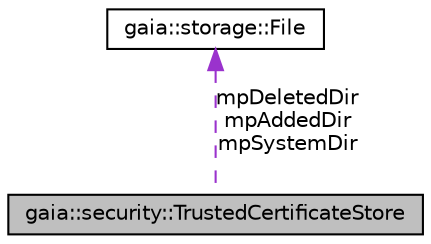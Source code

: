 digraph G
{
  edge [fontname="Helvetica",fontsize="10",labelfontname="Helvetica",labelfontsize="10"];
  node [fontname="Helvetica",fontsize="10",shape=record];
  Node1 [label="gaia::security::TrustedCertificateStore",height=0.2,width=0.4,color="black", fillcolor="grey75", style="filled" fontcolor="black"];
  Node2 -> Node1 [dir=back,color="darkorchid3",fontsize="10",style="dashed",label="mpDeletedDir\nmpAddedDir\nmpSystemDir",fontname="Helvetica"];
  Node2 [label="gaia::storage::File",height=0.2,width=0.4,color="black", fillcolor="white", style="filled",URL="$d4/d31/classgaia_1_1storage_1_1_file.html",tooltip="An &quot;abstract&quot; representation of a file system entity identified by a pathname."];
}
